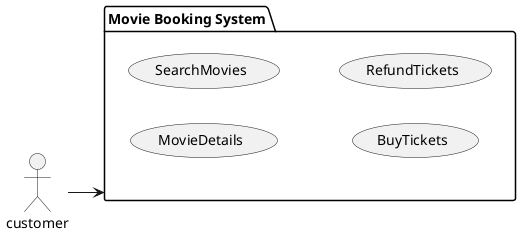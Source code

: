 @startuml

@startuml
left to right direction
actor customer

package "Movie Booking System" as mbs {
usecase MovieDetails
usecase SearchMovies
usecase BuyTickets
usecase RefundTickets
}

customer --> mbs
@enduml

@enduml